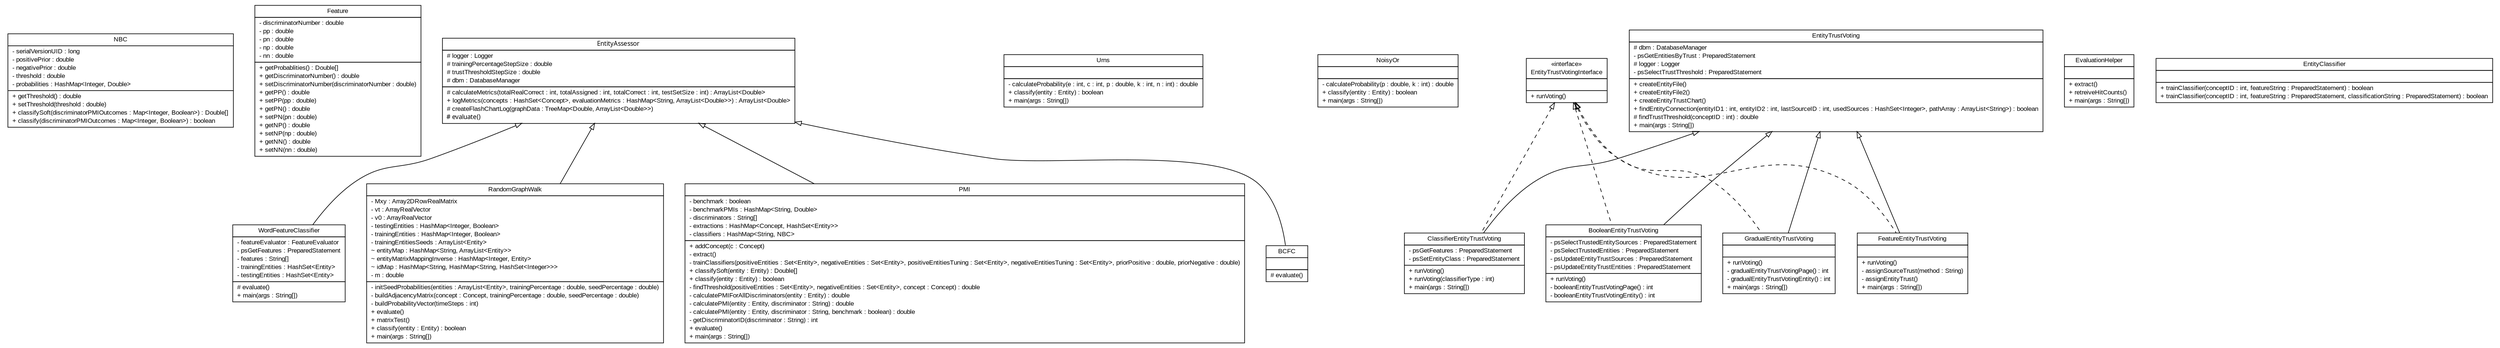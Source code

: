 #!/usr/local/bin/dot
#
# Class diagram 
# Generated by UMLGraph version 5.2 (http://www.umlgraph.org/)
#

digraph G {
	edge [fontname="arial",fontsize=10,labelfontname="arial",labelfontsize=10];
	node [fontname="arial",fontsize=10,shape=plaintext];
	nodesep=0.25;
	ranksep=0.5;
	// tud.iir.classification.entity.NBC
	c237 [label=<<table title="tud.iir.classification.entity.NBC" border="0" cellborder="1" cellspacing="0" cellpadding="2" port="p" href="./NBC.html">
		<tr><td><table border="0" cellspacing="0" cellpadding="1">
<tr><td align="center" balign="center"> NBC </td></tr>
		</table></td></tr>
		<tr><td><table border="0" cellspacing="0" cellpadding="1">
<tr><td align="left" balign="left"> - serialVersionUID : long </td></tr>
<tr><td align="left" balign="left"> - positivePrior : double </td></tr>
<tr><td align="left" balign="left"> - negativePrior : double </td></tr>
<tr><td align="left" balign="left"> - threshold : double </td></tr>
<tr><td align="left" balign="left"> - probabilities : HashMap&lt;Integer, Double&gt; </td></tr>
		</table></td></tr>
		<tr><td><table border="0" cellspacing="0" cellpadding="1">
<tr><td align="left" balign="left"> + getThreshold() : double </td></tr>
<tr><td align="left" balign="left"> + setThreshold(threshold : double) </td></tr>
<tr><td align="left" balign="left"> + classifySoft(discriminatorPMIOutcomes : Map&lt;Integer, Boolean&gt;) : Double[] </td></tr>
<tr><td align="left" balign="left"> + classify(discriminatorPMIOutcomes : Map&lt;Integer, Boolean&gt;) : boolean </td></tr>
		</table></td></tr>
		</table>>, fontname="arial", fontcolor="black", fontsize=10.0];
	// tud.iir.classification.entity.Feature
	c238 [label=<<table title="tud.iir.classification.entity.Feature" border="0" cellborder="1" cellspacing="0" cellpadding="2" port="p" href="./Feature.html">
		<tr><td><table border="0" cellspacing="0" cellpadding="1">
<tr><td align="center" balign="center"> Feature </td></tr>
		</table></td></tr>
		<tr><td><table border="0" cellspacing="0" cellpadding="1">
<tr><td align="left" balign="left"> - discriminatorNumber : double </td></tr>
<tr><td align="left" balign="left"> - pp : double </td></tr>
<tr><td align="left" balign="left"> - pn : double </td></tr>
<tr><td align="left" balign="left"> - np : double </td></tr>
<tr><td align="left" balign="left"> - nn : double </td></tr>
		</table></td></tr>
		<tr><td><table border="0" cellspacing="0" cellpadding="1">
<tr><td align="left" balign="left"> + getProbablities() : Double[] </td></tr>
<tr><td align="left" balign="left"> + getDiscriminatorNumber() : double </td></tr>
<tr><td align="left" balign="left"> + setDiscriminatorNumber(discriminatorNumber : double) </td></tr>
<tr><td align="left" balign="left"> + getPP() : double </td></tr>
<tr><td align="left" balign="left"> + setPP(pp : double) </td></tr>
<tr><td align="left" balign="left"> + getPN() : double </td></tr>
<tr><td align="left" balign="left"> + setPN(pn : double) </td></tr>
<tr><td align="left" balign="left"> + getNP() : double </td></tr>
<tr><td align="left" balign="left"> + setNP(np : double) </td></tr>
<tr><td align="left" balign="left"> + getNN() : double </td></tr>
<tr><td align="left" balign="left"> + setNN(nn : double) </td></tr>
		</table></td></tr>
		</table>>, fontname="arial", fontcolor="black", fontsize=10.0];
	// tud.iir.classification.entity.WordFeatureClassifier
	c239 [label=<<table title="tud.iir.classification.entity.WordFeatureClassifier" border="0" cellborder="1" cellspacing="0" cellpadding="2" port="p" href="./WordFeatureClassifier.html">
		<tr><td><table border="0" cellspacing="0" cellpadding="1">
<tr><td align="center" balign="center"> WordFeatureClassifier </td></tr>
		</table></td></tr>
		<tr><td><table border="0" cellspacing="0" cellpadding="1">
<tr><td align="left" balign="left"> - featureEvaluator : FeatureEvaluator </td></tr>
<tr><td align="left" balign="left"> - psGetFeatures : PreparedStatement </td></tr>
<tr><td align="left" balign="left"> - features : String[] </td></tr>
<tr><td align="left" balign="left"> - trainingEntities : HashSet&lt;Entity&gt; </td></tr>
<tr><td align="left" balign="left"> - testingEntities : HashSet&lt;Entity&gt; </td></tr>
		</table></td></tr>
		<tr><td><table border="0" cellspacing="0" cellpadding="1">
<tr><td align="left" balign="left"> # evaluate() </td></tr>
<tr><td align="left" balign="left"> + main(args : String[]) </td></tr>
		</table></td></tr>
		</table>>, fontname="arial", fontcolor="black", fontsize=10.0];
	// tud.iir.classification.entity.Urns
	c240 [label=<<table title="tud.iir.classification.entity.Urns" border="0" cellborder="1" cellspacing="0" cellpadding="2" port="p" href="./Urns.html">
		<tr><td><table border="0" cellspacing="0" cellpadding="1">
<tr><td align="center" balign="center"> Urns </td></tr>
		</table></td></tr>
		<tr><td><table border="0" cellspacing="0" cellpadding="1">
<tr><td align="left" balign="left">  </td></tr>
		</table></td></tr>
		<tr><td><table border="0" cellspacing="0" cellpadding="1">
<tr><td align="left" balign="left"> - calculateProbability(e : int, c : int, p : double, k : int, n : int) : double </td></tr>
<tr><td align="left" balign="left"> + classify(entity : Entity) : boolean </td></tr>
<tr><td align="left" balign="left"> + main(args : String[]) </td></tr>
		</table></td></tr>
		</table>>, fontname="arial", fontcolor="black", fontsize=10.0];
	// tud.iir.classification.entity.RandomGraphWalk
	c241 [label=<<table title="tud.iir.classification.entity.RandomGraphWalk" border="0" cellborder="1" cellspacing="0" cellpadding="2" port="p" href="./RandomGraphWalk.html">
		<tr><td><table border="0" cellspacing="0" cellpadding="1">
<tr><td align="center" balign="center"> RandomGraphWalk </td></tr>
		</table></td></tr>
		<tr><td><table border="0" cellspacing="0" cellpadding="1">
<tr><td align="left" balign="left"> - Mxy : Array2DRowRealMatrix </td></tr>
<tr><td align="left" balign="left"> - vt : ArrayRealVector </td></tr>
<tr><td align="left" balign="left"> - v0 : ArrayRealVector </td></tr>
<tr><td align="left" balign="left"> - testingEntities : HashMap&lt;Integer, Boolean&gt; </td></tr>
<tr><td align="left" balign="left"> - trainingEntities : HashMap&lt;Integer, Boolean&gt; </td></tr>
<tr><td align="left" balign="left"> - trainingEntitiesSeeds : ArrayList&lt;Entity&gt; </td></tr>
<tr><td align="left" balign="left"> ~ entityMap : HashMap&lt;String, ArrayList&lt;Entity&gt;&gt; </td></tr>
<tr><td align="left" balign="left"> ~ entityMatrixMappingInverse : HashMap&lt;Integer, Entity&gt; </td></tr>
<tr><td align="left" balign="left"> ~ idMap : HashMap&lt;String, HashMap&lt;String, HashSet&lt;Integer&gt;&gt;&gt; </td></tr>
<tr><td align="left" balign="left"> - m : double </td></tr>
		</table></td></tr>
		<tr><td><table border="0" cellspacing="0" cellpadding="1">
<tr><td align="left" balign="left"> - initSeedProbabilities(entities : ArrayList&lt;Entity&gt;, trainingPercentage : double, seedPercentage : double) </td></tr>
<tr><td align="left" balign="left"> - buildAdjacencyMatrix(concept : Concept, trainingPercentage : double, seedPercentage : double) </td></tr>
<tr><td align="left" balign="left"> - buildProbabilityVector(timeSteps : int) </td></tr>
<tr><td align="left" balign="left"> + evaluate() </td></tr>
<tr><td align="left" balign="left"> + matrixTest() </td></tr>
<tr><td align="left" balign="left"> + classify(entity : Entity) : boolean </td></tr>
<tr><td align="left" balign="left"> + main(args : String[]) </td></tr>
		</table></td></tr>
		</table>>, fontname="arial", fontcolor="black", fontsize=10.0];
	// tud.iir.classification.entity.PMI
	c242 [label=<<table title="tud.iir.classification.entity.PMI" border="0" cellborder="1" cellspacing="0" cellpadding="2" port="p" href="./PMI.html">
		<tr><td><table border="0" cellspacing="0" cellpadding="1">
<tr><td align="center" balign="center"> PMI </td></tr>
		</table></td></tr>
		<tr><td><table border="0" cellspacing="0" cellpadding="1">
<tr><td align="left" balign="left"> - benchmark : boolean </td></tr>
<tr><td align="left" balign="left"> - benchmarkPMIs : HashMap&lt;String, Double&gt; </td></tr>
<tr><td align="left" balign="left"> - discriminators : String[] </td></tr>
<tr><td align="left" balign="left"> - extractions : HashMap&lt;Concept, HashSet&lt;Entity&gt;&gt; </td></tr>
<tr><td align="left" balign="left"> - classifiers : HashMap&lt;String, NBC&gt; </td></tr>
		</table></td></tr>
		<tr><td><table border="0" cellspacing="0" cellpadding="1">
<tr><td align="left" balign="left"> + addConcept(c : Concept) </td></tr>
<tr><td align="left" balign="left"> - extract() </td></tr>
<tr><td align="left" balign="left"> - trainClassifiers(positiveEntities : Set&lt;Entity&gt;, negativeEntities : Set&lt;Entity&gt;, positiveEntitiesTuning : Set&lt;Entity&gt;, negativeEntitiesTuning : Set&lt;Entity&gt;, priorPositive : double, priorNegative : double) </td></tr>
<tr><td align="left" balign="left"> + classifySoft(entity : Entity) : Double[] </td></tr>
<tr><td align="left" balign="left"> + classify(entity : Entity) : boolean </td></tr>
<tr><td align="left" balign="left"> - findThreshold(positiveEntities : Set&lt;Entity&gt;, negativeEntities : Set&lt;Entity&gt;, concept : Concept) : double </td></tr>
<tr><td align="left" balign="left"> - calculatePMIForAllDiscriminators(entity : Entity) : double </td></tr>
<tr><td align="left" balign="left"> - calculatePMI(entity : Entity, discriminator : String) : double </td></tr>
<tr><td align="left" balign="left"> - calculatePMI(entity : Entity, discriminator : String, benchmark : boolean) : double </td></tr>
<tr><td align="left" balign="left"> - getDiscriminatorID(discriminator : String) : int </td></tr>
<tr><td align="left" balign="left"> + evaluate() </td></tr>
<tr><td align="left" balign="left"> + main(args : String[]) </td></tr>
		</table></td></tr>
		</table>>, fontname="arial", fontcolor="black", fontsize=10.0];
	// tud.iir.classification.entity.NoisyOr
	c243 [label=<<table title="tud.iir.classification.entity.NoisyOr" border="0" cellborder="1" cellspacing="0" cellpadding="2" port="p" href="./NoisyOr.html">
		<tr><td><table border="0" cellspacing="0" cellpadding="1">
<tr><td align="center" balign="center"> NoisyOr </td></tr>
		</table></td></tr>
		<tr><td><table border="0" cellspacing="0" cellpadding="1">
<tr><td align="left" balign="left">  </td></tr>
		</table></td></tr>
		<tr><td><table border="0" cellspacing="0" cellpadding="1">
<tr><td align="left" balign="left"> - calculateProbability(p : double, k : int) : double </td></tr>
<tr><td align="left" balign="left"> + classify(entity : Entity) : boolean </td></tr>
<tr><td align="left" balign="left"> + main(args : String[]) </td></tr>
		</table></td></tr>
		</table>>, fontname="arial", fontcolor="black", fontsize=10.0];
	// tud.iir.classification.entity.GradualEntityTrustVoting
	c244 [label=<<table title="tud.iir.classification.entity.GradualEntityTrustVoting" border="0" cellborder="1" cellspacing="0" cellpadding="2" port="p" href="./GradualEntityTrustVoting.html">
		<tr><td><table border="0" cellspacing="0" cellpadding="1">
<tr><td align="center" balign="center"> GradualEntityTrustVoting </td></tr>
		</table></td></tr>
		<tr><td><table border="0" cellspacing="0" cellpadding="1">
<tr><td align="left" balign="left">  </td></tr>
		</table></td></tr>
		<tr><td><table border="0" cellspacing="0" cellpadding="1">
<tr><td align="left" balign="left"> + runVoting() </td></tr>
<tr><td align="left" balign="left"> - gradualEntityTrustVotingPage() : int </td></tr>
<tr><td align="left" balign="left"> - gradualEntityTrustVotingEntity() : int </td></tr>
<tr><td align="left" balign="left"> + main(args : String[]) </td></tr>
		</table></td></tr>
		</table>>, fontname="arial", fontcolor="black", fontsize=10.0];
	// tud.iir.classification.entity.FeatureEntityTrustVoting
	c245 [label=<<table title="tud.iir.classification.entity.FeatureEntityTrustVoting" border="0" cellborder="1" cellspacing="0" cellpadding="2" port="p" href="./FeatureEntityTrustVoting.html">
		<tr><td><table border="0" cellspacing="0" cellpadding="1">
<tr><td align="center" balign="center"> FeatureEntityTrustVoting </td></tr>
		</table></td></tr>
		<tr><td><table border="0" cellspacing="0" cellpadding="1">
<tr><td align="left" balign="left">  </td></tr>
		</table></td></tr>
		<tr><td><table border="0" cellspacing="0" cellpadding="1">
<tr><td align="left" balign="left"> + runVoting() </td></tr>
<tr><td align="left" balign="left"> - assignSourceTrust(method : String) </td></tr>
<tr><td align="left" balign="left"> - assignEntityTrust() </td></tr>
<tr><td align="left" balign="left"> + main(args : String[]) </td></tr>
		</table></td></tr>
		</table>>, fontname="arial", fontcolor="black", fontsize=10.0];
	// tud.iir.classification.entity.EvaluationHelper
	c246 [label=<<table title="tud.iir.classification.entity.EvaluationHelper" border="0" cellborder="1" cellspacing="0" cellpadding="2" port="p" href="./EvaluationHelper.html">
		<tr><td><table border="0" cellspacing="0" cellpadding="1">
<tr><td align="center" balign="center"> EvaluationHelper </td></tr>
		</table></td></tr>
		<tr><td><table border="0" cellspacing="0" cellpadding="1">
<tr><td align="left" balign="left">  </td></tr>
		</table></td></tr>
		<tr><td><table border="0" cellspacing="0" cellpadding="1">
<tr><td align="left" balign="left"> + extract() </td></tr>
<tr><td align="left" balign="left"> + retreiveHitCounts() </td></tr>
<tr><td align="left" balign="left"> + main(args : String[]) </td></tr>
		</table></td></tr>
		</table>>, fontname="arial", fontcolor="black", fontsize=10.0];
	// tud.iir.classification.entity.EntityTrustVotingInterface
	c247 [label=<<table title="tud.iir.classification.entity.EntityTrustVotingInterface" border="0" cellborder="1" cellspacing="0" cellpadding="2" port="p" href="./EntityTrustVotingInterface.html">
		<tr><td><table border="0" cellspacing="0" cellpadding="1">
<tr><td align="center" balign="center"> &#171;interface&#187; </td></tr>
<tr><td align="center" balign="center"> EntityTrustVotingInterface </td></tr>
		</table></td></tr>
		<tr><td><table border="0" cellspacing="0" cellpadding="1">
<tr><td align="left" balign="left">  </td></tr>
		</table></td></tr>
		<tr><td><table border="0" cellspacing="0" cellpadding="1">
<tr><td align="left" balign="left"> + runVoting() </td></tr>
		</table></td></tr>
		</table>>, fontname="arial", fontcolor="black", fontsize=10.0];
	// tud.iir.classification.entity.EntityTrustVoting
	c248 [label=<<table title="tud.iir.classification.entity.EntityTrustVoting" border="0" cellborder="1" cellspacing="0" cellpadding="2" port="p" href="./EntityTrustVoting.html">
		<tr><td><table border="0" cellspacing="0" cellpadding="1">
<tr><td align="center" balign="center"> EntityTrustVoting </td></tr>
		</table></td></tr>
		<tr><td><table border="0" cellspacing="0" cellpadding="1">
<tr><td align="left" balign="left"> # dbm : DatabaseManager </td></tr>
<tr><td align="left" balign="left"> - psGetEntitiesByTrust : PreparedStatement </td></tr>
<tr><td align="left" balign="left"> # logger : Logger </td></tr>
<tr><td align="left" balign="left"> - psSelectTrustThreshold : PreparedStatement </td></tr>
		</table></td></tr>
		<tr><td><table border="0" cellspacing="0" cellpadding="1">
<tr><td align="left" balign="left"> + createEntityFile() </td></tr>
<tr><td align="left" balign="left"> + createEntityFile2() </td></tr>
<tr><td align="left" balign="left"> + createEntityTrustChart() </td></tr>
<tr><td align="left" balign="left"> + findEntityConnection(entityID1 : int, entityID2 : int, lastSourceID : int, usedSources : HashSet&lt;Integer&gt;, pathArray : ArrayList&lt;String&gt;) : boolean </td></tr>
<tr><td align="left" balign="left"> # findTrustThreshold(conceptID : int) : double </td></tr>
<tr><td align="left" balign="left"> + main(args : String[]) </td></tr>
		</table></td></tr>
		</table>>, fontname="arial", fontcolor="black", fontsize=10.0];
	// tud.iir.classification.entity.EntityClassifier
	c249 [label=<<table title="tud.iir.classification.entity.EntityClassifier" border="0" cellborder="1" cellspacing="0" cellpadding="2" port="p" href="./EntityClassifier.html">
		<tr><td><table border="0" cellspacing="0" cellpadding="1">
<tr><td align="center" balign="center"> EntityClassifier </td></tr>
		</table></td></tr>
		<tr><td><table border="0" cellspacing="0" cellpadding="1">
<tr><td align="left" balign="left">  </td></tr>
		</table></td></tr>
		<tr><td><table border="0" cellspacing="0" cellpadding="1">
<tr><td align="left" balign="left"> + trainClassifier(conceptID : int, featureString : PreparedStatement) : boolean </td></tr>
<tr><td align="left" balign="left"> + trainClassifier(conceptID : int, featureString : PreparedStatement, classificationString : PreparedStatement) : boolean </td></tr>
		</table></td></tr>
		</table>>, fontname="arial", fontcolor="black", fontsize=10.0];
	// tud.iir.classification.entity.EntityAssessor
	c250 [label=<<table title="tud.iir.classification.entity.EntityAssessor" border="0" cellborder="1" cellspacing="0" cellpadding="2" port="p" href="./EntityAssessor.html">
		<tr><td><table border="0" cellspacing="0" cellpadding="1">
<tr><td align="center" balign="center"><font face="ariali"> EntityAssessor </font></td></tr>
		</table></td></tr>
		<tr><td><table border="0" cellspacing="0" cellpadding="1">
<tr><td align="left" balign="left"> # logger : Logger </td></tr>
<tr><td align="left" balign="left"> # trainingPercentageStepSize : double </td></tr>
<tr><td align="left" balign="left"> # trustThresholdStepSize : double </td></tr>
<tr><td align="left" balign="left"> # dbm : DatabaseManager </td></tr>
		</table></td></tr>
		<tr><td><table border="0" cellspacing="0" cellpadding="1">
<tr><td align="left" balign="left"> # calculateMetrics(totalRealCorrect : int, totalAssigned : int, totalCorrect : int, testSetSize : int) : ArrayList&lt;Double&gt; </td></tr>
<tr><td align="left" balign="left"> + logMetrics(concepts : HashSet&lt;Concept&gt;, evaluationMetrics : HashMap&lt;String, ArrayList&lt;Double&gt;&gt;) : ArrayList&lt;Double&gt; </td></tr>
<tr><td align="left" balign="left"> # createFlashChartLog(graphData : TreeMap&lt;Double, ArrayList&lt;Double&gt;&gt;) </td></tr>
<tr><td align="left" balign="left"><font face="ariali" point-size="10.0"> # evaluate() </font></td></tr>
		</table></td></tr>
		</table>>, fontname="arial", fontcolor="black", fontsize=10.0];
	// tud.iir.classification.entity.ClassifierEntityTrustVoting
	c251 [label=<<table title="tud.iir.classification.entity.ClassifierEntityTrustVoting" border="0" cellborder="1" cellspacing="0" cellpadding="2" port="p" href="./ClassifierEntityTrustVoting.html">
		<tr><td><table border="0" cellspacing="0" cellpadding="1">
<tr><td align="center" balign="center"> ClassifierEntityTrustVoting </td></tr>
		</table></td></tr>
		<tr><td><table border="0" cellspacing="0" cellpadding="1">
<tr><td align="left" balign="left"> - psGetFeatures : PreparedStatement </td></tr>
<tr><td align="left" balign="left"> - psSetEntityClass : PreparedStatement </td></tr>
		</table></td></tr>
		<tr><td><table border="0" cellspacing="0" cellpadding="1">
<tr><td align="left" balign="left"> + runVoting() </td></tr>
<tr><td align="left" balign="left"> + runVoting(classifierType : int) </td></tr>
<tr><td align="left" balign="left"> + main(args : String[]) </td></tr>
		</table></td></tr>
		</table>>, fontname="arial", fontcolor="black", fontsize=10.0];
	// tud.iir.classification.entity.BooleanEntityTrustVoting
	c252 [label=<<table title="tud.iir.classification.entity.BooleanEntityTrustVoting" border="0" cellborder="1" cellspacing="0" cellpadding="2" port="p" href="./BooleanEntityTrustVoting.html">
		<tr><td><table border="0" cellspacing="0" cellpadding="1">
<tr><td align="center" balign="center"> BooleanEntityTrustVoting </td></tr>
		</table></td></tr>
		<tr><td><table border="0" cellspacing="0" cellpadding="1">
<tr><td align="left" balign="left"> - psSelectTrustedEntitySources : PreparedStatement </td></tr>
<tr><td align="left" balign="left"> - psSelectTrustedEntities : PreparedStatement </td></tr>
<tr><td align="left" balign="left"> - psUpdateEntityTrustSources : PreparedStatement </td></tr>
<tr><td align="left" balign="left"> - psUpdateEntityTrustEntities : PreparedStatement </td></tr>
		</table></td></tr>
		<tr><td><table border="0" cellspacing="0" cellpadding="1">
<tr><td align="left" balign="left"> + runVoting() </td></tr>
<tr><td align="left" balign="left"> - booleanEntityTrustVotingPage() : int </td></tr>
<tr><td align="left" balign="left"> - booleanEntityTrustVotingEntity() : int </td></tr>
		</table></td></tr>
		</table>>, fontname="arial", fontcolor="black", fontsize=10.0];
	// tud.iir.classification.entity.BCFC
	c253 [label=<<table title="tud.iir.classification.entity.BCFC" border="0" cellborder="1" cellspacing="0" cellpadding="2" port="p" href="./BCFC.html">
		<tr><td><table border="0" cellspacing="0" cellpadding="1">
<tr><td align="center" balign="center"> BCFC </td></tr>
		</table></td></tr>
		<tr><td><table border="0" cellspacing="0" cellpadding="1">
<tr><td align="left" balign="left">  </td></tr>
		</table></td></tr>
		<tr><td><table border="0" cellspacing="0" cellpadding="1">
<tr><td align="left" balign="left"> # evaluate() </td></tr>
		</table></td></tr>
		</table>>, fontname="arial", fontcolor="black", fontsize=10.0];
	//tud.iir.classification.entity.WordFeatureClassifier extends tud.iir.classification.entity.EntityAssessor
	c250:p -> c239:p [dir=back,arrowtail=empty];
	//tud.iir.classification.entity.RandomGraphWalk extends tud.iir.classification.entity.EntityAssessor
	c250:p -> c241:p [dir=back,arrowtail=empty];
	//tud.iir.classification.entity.PMI extends tud.iir.classification.entity.EntityAssessor
	c250:p -> c242:p [dir=back,arrowtail=empty];
	//tud.iir.classification.entity.GradualEntityTrustVoting extends tud.iir.classification.entity.EntityTrustVoting
	c248:p -> c244:p [dir=back,arrowtail=empty];
	//tud.iir.classification.entity.GradualEntityTrustVoting implements tud.iir.classification.entity.EntityTrustVotingInterface
	c247:p -> c244:p [dir=back,arrowtail=empty,style=dashed];
	//tud.iir.classification.entity.FeatureEntityTrustVoting extends tud.iir.classification.entity.EntityTrustVoting
	c248:p -> c245:p [dir=back,arrowtail=empty];
	//tud.iir.classification.entity.FeatureEntityTrustVoting implements tud.iir.classification.entity.EntityTrustVotingInterface
	c247:p -> c245:p [dir=back,arrowtail=empty,style=dashed];
	//tud.iir.classification.entity.ClassifierEntityTrustVoting extends tud.iir.classification.entity.EntityTrustVoting
	c248:p -> c251:p [dir=back,arrowtail=empty];
	//tud.iir.classification.entity.ClassifierEntityTrustVoting implements tud.iir.classification.entity.EntityTrustVotingInterface
	c247:p -> c251:p [dir=back,arrowtail=empty,style=dashed];
	//tud.iir.classification.entity.BooleanEntityTrustVoting extends tud.iir.classification.entity.EntityTrustVoting
	c248:p -> c252:p [dir=back,arrowtail=empty];
	//tud.iir.classification.entity.BooleanEntityTrustVoting implements tud.iir.classification.entity.EntityTrustVotingInterface
	c247:p -> c252:p [dir=back,arrowtail=empty,style=dashed];
	//tud.iir.classification.entity.BCFC extends tud.iir.classification.entity.EntityAssessor
	c250:p -> c253:p [dir=back,arrowtail=empty];
}

